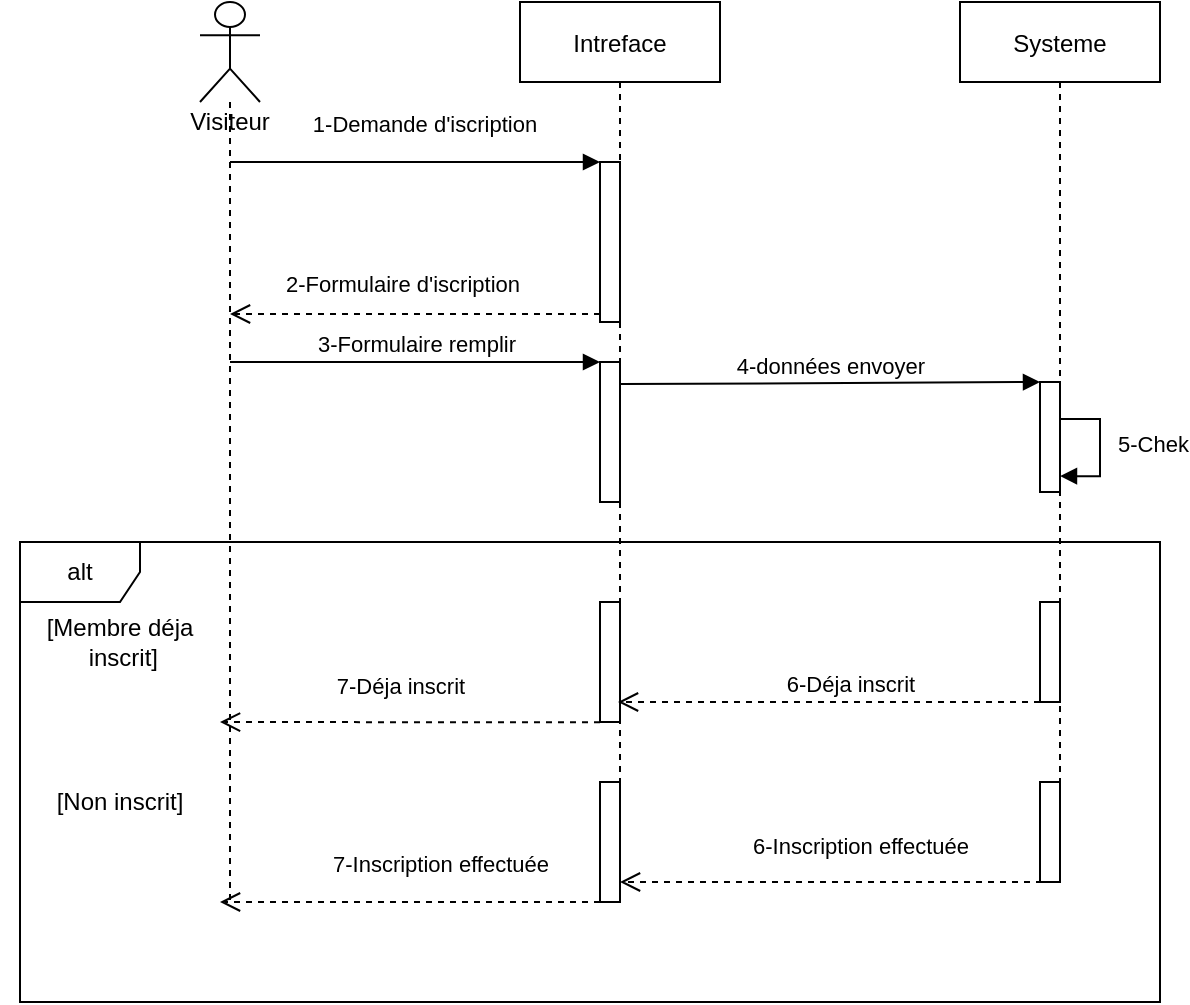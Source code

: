 <mxfile version="13.9.9" type="device"><diagram id="kgpKYQtTHZ0yAKxKKP6v" name="Page-1"><mxGraphModel dx="904" dy="567" grid="1" gridSize="10" guides="1" tooltips="1" connect="1" arrows="1" fold="1" page="1" pageScale="1" pageWidth="850" pageHeight="1100" math="0" shadow="0"><root><mxCell id="0"/><mxCell id="1" parent="0"/><mxCell id="s5HgX7mqmQ0a3yfIUHCR-25" value="alt" style="shape=umlFrame;whiteSpace=wrap;html=1;" vertex="1" parent="1"><mxGeometry x="10" y="350" width="570" height="230" as="geometry"/></mxCell><mxCell id="3nuBFxr9cyL0pnOWT2aG-1" value="Intreface" style="shape=umlLifeline;perimeter=lifelinePerimeter;container=1;collapsible=0;recursiveResize=0;rounded=0;shadow=0;strokeWidth=1;" parent="1" vertex="1"><mxGeometry x="260" y="80" width="100" height="450" as="geometry"/></mxCell><mxCell id="s5HgX7mqmQ0a3yfIUHCR-6" value="" style="html=1;points=[];perimeter=orthogonalPerimeter;" vertex="1" parent="3nuBFxr9cyL0pnOWT2aG-1"><mxGeometry x="40" y="80" width="10" height="80" as="geometry"/></mxCell><mxCell id="s5HgX7mqmQ0a3yfIUHCR-13" value="" style="html=1;points=[];perimeter=orthogonalPerimeter;" vertex="1" parent="3nuBFxr9cyL0pnOWT2aG-1"><mxGeometry x="40" y="180" width="10" height="70" as="geometry"/></mxCell><mxCell id="s5HgX7mqmQ0a3yfIUHCR-27" value="" style="html=1;points=[];perimeter=orthogonalPerimeter;" vertex="1" parent="3nuBFxr9cyL0pnOWT2aG-1"><mxGeometry x="40" y="300" width="10" height="60" as="geometry"/></mxCell><mxCell id="s5HgX7mqmQ0a3yfIUHCR-28" value="" style="html=1;points=[];perimeter=orthogonalPerimeter;" vertex="1" parent="3nuBFxr9cyL0pnOWT2aG-1"><mxGeometry x="40" y="390" width="10" height="60" as="geometry"/></mxCell><mxCell id="3nuBFxr9cyL0pnOWT2aG-5" value="Systeme" style="shape=umlLifeline;perimeter=lifelinePerimeter;container=1;collapsible=0;recursiveResize=0;rounded=0;shadow=0;strokeWidth=1;" parent="1" vertex="1"><mxGeometry x="480" y="80" width="100" height="440" as="geometry"/></mxCell><mxCell id="s5HgX7mqmQ0a3yfIUHCR-20" value="5-Chek" style="edgeStyle=orthogonalEdgeStyle;html=1;align=left;spacingLeft=2;endArrow=block;rounded=0;entryX=1;entryY=0;" edge="1" parent="3nuBFxr9cyL0pnOWT2aG-5" source="s5HgX7mqmQ0a3yfIUHCR-16"><mxGeometry x="-0.065" y="5" relative="1" as="geometry"><mxPoint x="50" y="200" as="sourcePoint"/><Array as="points"><mxPoint x="50" y="208.53"/><mxPoint x="70" y="208.53"/><mxPoint x="70" y="237.53"/></Array><mxPoint x="50" y="237.06" as="targetPoint"/><mxPoint as="offset"/></mxGeometry></mxCell><mxCell id="s5HgX7mqmQ0a3yfIUHCR-43" value="" style="html=1;points=[];perimeter=orthogonalPerimeter;" vertex="1" parent="3nuBFxr9cyL0pnOWT2aG-5"><mxGeometry x="40" y="390" width="10" height="50" as="geometry"/></mxCell><mxCell id="s5HgX7mqmQ0a3yfIUHCR-44" value="" style="html=1;points=[];perimeter=orthogonalPerimeter;" vertex="1" parent="3nuBFxr9cyL0pnOWT2aG-5"><mxGeometry x="40" y="300" width="10" height="50" as="geometry"/></mxCell><mxCell id="s5HgX7mqmQ0a3yfIUHCR-16" value="" style="html=1;points=[];perimeter=orthogonalPerimeter;" vertex="1" parent="3nuBFxr9cyL0pnOWT2aG-5"><mxGeometry x="40" y="190" width="10" height="55" as="geometry"/></mxCell><mxCell id="s5HgX7mqmQ0a3yfIUHCR-4" value="" style="shape=umlLifeline;participant=umlActor;perimeter=lifelinePerimeter;whiteSpace=wrap;html=1;container=1;collapsible=0;recursiveResize=0;verticalAlign=top;spacingTop=36;outlineConnect=0;size=50;" vertex="1" parent="1"><mxGeometry x="100" y="80" width="30" height="450" as="geometry"/></mxCell><mxCell id="s5HgX7mqmQ0a3yfIUHCR-5" value="Visiteur" style="text;html=1;strokeColor=none;fillColor=none;align=center;verticalAlign=middle;whiteSpace=wrap;rounded=0;" vertex="1" parent="s5HgX7mqmQ0a3yfIUHCR-4"><mxGeometry x="-5" y="50" width="40" height="20" as="geometry"/></mxCell><mxCell id="s5HgX7mqmQ0a3yfIUHCR-7" value="1-Demande d'iscription" style="html=1;verticalAlign=bottom;endArrow=block;entryX=0;entryY=0;" edge="1" target="s5HgX7mqmQ0a3yfIUHCR-6" parent="1" source="s5HgX7mqmQ0a3yfIUHCR-4"><mxGeometry x="0.03" y="10" relative="1" as="geometry"><mxPoint x="230" y="160" as="sourcePoint"/><mxPoint x="1" as="offset"/></mxGeometry></mxCell><mxCell id="s5HgX7mqmQ0a3yfIUHCR-8" value="2-Formulaire d'iscription" style="html=1;verticalAlign=bottom;endArrow=open;dashed=1;endSize=8;exitX=0;exitY=0.95;" edge="1" source="s5HgX7mqmQ0a3yfIUHCR-6" parent="1" target="s5HgX7mqmQ0a3yfIUHCR-4"><mxGeometry x="0.078" y="-6" relative="1" as="geometry"><mxPoint x="230" y="236" as="targetPoint"/><mxPoint as="offset"/></mxGeometry></mxCell><mxCell id="s5HgX7mqmQ0a3yfIUHCR-14" value="3-Formulaire remplir" style="html=1;verticalAlign=bottom;endArrow=block;entryX=0;entryY=0;" edge="1" target="s5HgX7mqmQ0a3yfIUHCR-13" parent="1" source="s5HgX7mqmQ0a3yfIUHCR-4"><mxGeometry relative="1" as="geometry"><mxPoint x="230" y="260" as="sourcePoint"/></mxGeometry></mxCell><mxCell id="s5HgX7mqmQ0a3yfIUHCR-17" value="4-données envoyer" style="html=1;verticalAlign=bottom;endArrow=block;entryX=0;entryY=0;exitX=1.012;exitY=0.158;exitDx=0;exitDy=0;exitPerimeter=0;" edge="1" target="s5HgX7mqmQ0a3yfIUHCR-16" parent="1" source="s5HgX7mqmQ0a3yfIUHCR-13"><mxGeometry relative="1" as="geometry"><mxPoint x="311" y="265" as="sourcePoint"/></mxGeometry></mxCell><mxCell id="s5HgX7mqmQ0a3yfIUHCR-29" value="6-Déja inscrit" style="html=1;verticalAlign=bottom;endArrow=open;dashed=1;endSize=8;" edge="1" parent="1"><mxGeometry x="-0.095" relative="1" as="geometry"><mxPoint x="520" y="430" as="sourcePoint"/><mxPoint x="309" y="430" as="targetPoint"/><mxPoint as="offset"/></mxGeometry></mxCell><mxCell id="s5HgX7mqmQ0a3yfIUHCR-30" value="[Membre déja&lt;br&gt;&amp;nbsp;inscrit]" style="text;html=1;strokeColor=none;fillColor=none;align=center;verticalAlign=middle;whiteSpace=wrap;rounded=0;" vertex="1" parent="1"><mxGeometry y="390" width="120" height="20" as="geometry"/></mxCell><mxCell id="s5HgX7mqmQ0a3yfIUHCR-31" value="7-Déja inscrit" style="html=1;verticalAlign=bottom;endArrow=open;dashed=1;endSize=8;" edge="1" parent="1"><mxGeometry x="0.053" y="-9" relative="1" as="geometry"><mxPoint x="300" y="440.18" as="sourcePoint"/><mxPoint x="110" y="440" as="targetPoint"/><mxPoint as="offset"/></mxGeometry></mxCell><mxCell id="s5HgX7mqmQ0a3yfIUHCR-38" value="[Non inscrit]" style="text;html=1;strokeColor=none;fillColor=none;align=center;verticalAlign=middle;whiteSpace=wrap;rounded=0;" vertex="1" parent="1"><mxGeometry y="470" width="120" height="20" as="geometry"/></mxCell><mxCell id="s5HgX7mqmQ0a3yfIUHCR-39" value="6-Inscription effectuée" style="html=1;verticalAlign=bottom;endArrow=open;dashed=1;endSize=8;" edge="1" parent="1"><mxGeometry x="-0.137" y="-9" relative="1" as="geometry"><mxPoint x="521.0" y="520" as="sourcePoint"/><mxPoint x="310" y="520" as="targetPoint"/><mxPoint as="offset"/></mxGeometry></mxCell><mxCell id="s5HgX7mqmQ0a3yfIUHCR-42" value="7-Inscription effectuée" style="html=1;verticalAlign=bottom;endArrow=open;dashed=1;endSize=8;" edge="1" parent="1"><mxGeometry x="-0.158" y="-10" relative="1" as="geometry"><mxPoint x="300" y="530" as="sourcePoint"/><mxPoint x="110.0" y="530.0" as="targetPoint"/><mxPoint as="offset"/></mxGeometry></mxCell></root></mxGraphModel></diagram></mxfile>